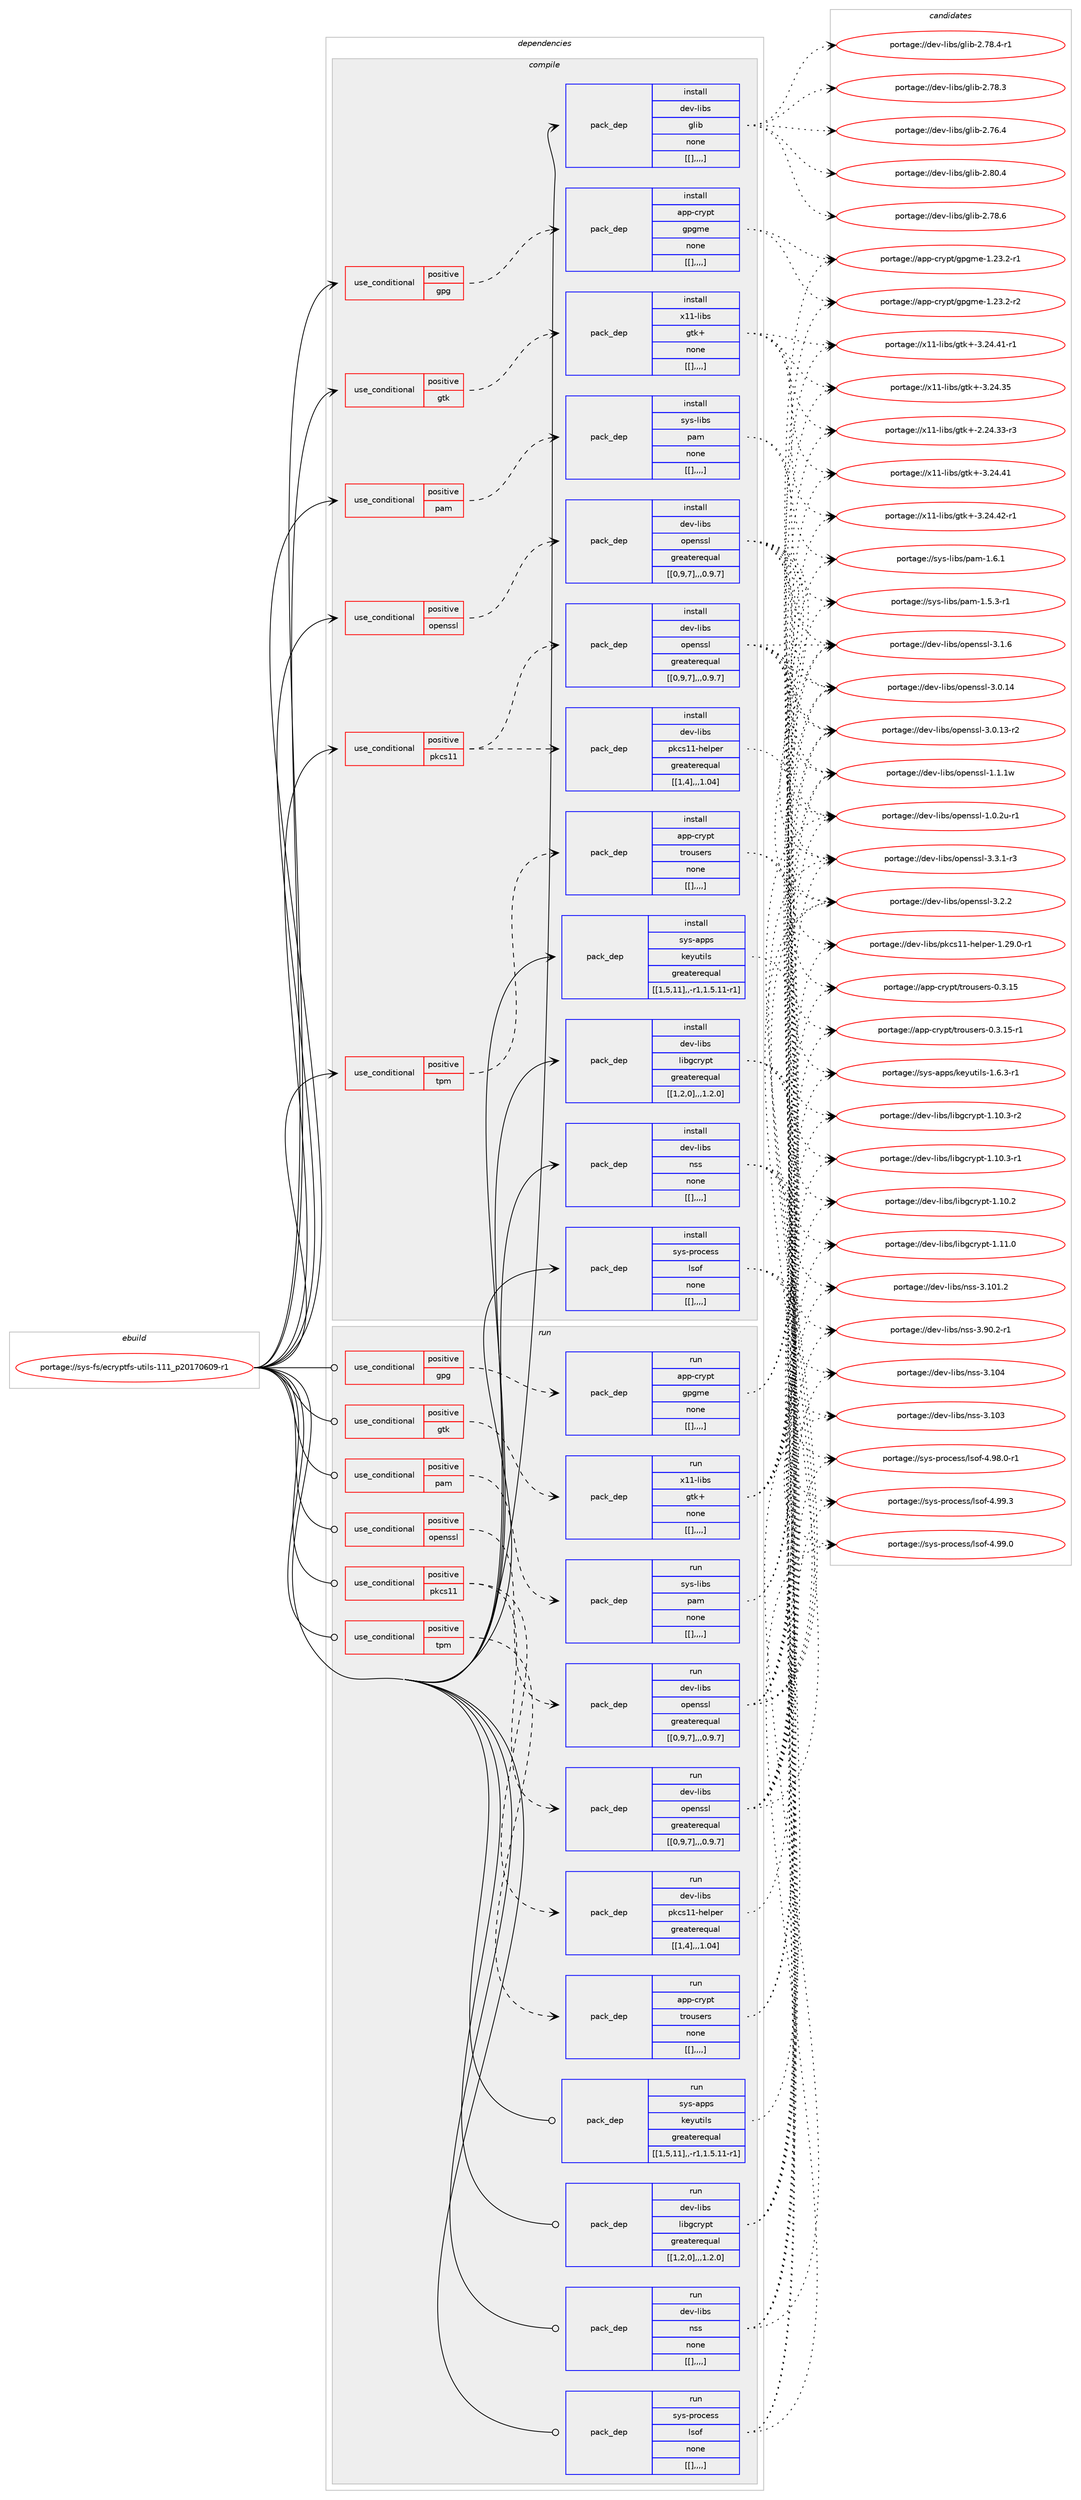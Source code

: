 digraph prolog {

# *************
# Graph options
# *************

newrank=true;
concentrate=true;
compound=true;
graph [rankdir=LR,fontname=Helvetica,fontsize=10,ranksep=1.5];#, ranksep=2.5, nodesep=0.2];
edge  [arrowhead=vee];
node  [fontname=Helvetica,fontsize=10];

# **********
# The ebuild
# **********

subgraph cluster_leftcol {
color=gray;
label=<<i>ebuild</i>>;
id [label="portage://sys-fs/ecryptfs-utils-111_p20170609-r1", color=red, width=4, href="../sys-fs/ecryptfs-utils-111_p20170609-r1.svg"];
}

# ****************
# The dependencies
# ****************

subgraph cluster_midcol {
color=gray;
label=<<i>dependencies</i>>;
subgraph cluster_compile {
fillcolor="#eeeeee";
style=filled;
label=<<i>compile</i>>;
subgraph cond120760 {
dependency454131 [label=<<TABLE BORDER="0" CELLBORDER="1" CELLSPACING="0" CELLPADDING="4"><TR><TD ROWSPAN="3" CELLPADDING="10">use_conditional</TD></TR><TR><TD>positive</TD></TR><TR><TD>gpg</TD></TR></TABLE>>, shape=none, color=red];
subgraph pack330272 {
dependency454132 [label=<<TABLE BORDER="0" CELLBORDER="1" CELLSPACING="0" CELLPADDING="4" WIDTH="220"><TR><TD ROWSPAN="6" CELLPADDING="30">pack_dep</TD></TR><TR><TD WIDTH="110">install</TD></TR><TR><TD>app-crypt</TD></TR><TR><TD>gpgme</TD></TR><TR><TD>none</TD></TR><TR><TD>[[],,,,]</TD></TR></TABLE>>, shape=none, color=blue];
}
dependency454131:e -> dependency454132:w [weight=20,style="dashed",arrowhead="vee"];
}
id:e -> dependency454131:w [weight=20,style="solid",arrowhead="vee"];
subgraph cond120761 {
dependency454133 [label=<<TABLE BORDER="0" CELLBORDER="1" CELLSPACING="0" CELLPADDING="4"><TR><TD ROWSPAN="3" CELLPADDING="10">use_conditional</TD></TR><TR><TD>positive</TD></TR><TR><TD>gtk</TD></TR></TABLE>>, shape=none, color=red];
subgraph pack330273 {
dependency454134 [label=<<TABLE BORDER="0" CELLBORDER="1" CELLSPACING="0" CELLPADDING="4" WIDTH="220"><TR><TD ROWSPAN="6" CELLPADDING="30">pack_dep</TD></TR><TR><TD WIDTH="110">install</TD></TR><TR><TD>x11-libs</TD></TR><TR><TD>gtk+</TD></TR><TR><TD>none</TD></TR><TR><TD>[[],,,,]</TD></TR></TABLE>>, shape=none, color=blue];
}
dependency454133:e -> dependency454134:w [weight=20,style="dashed",arrowhead="vee"];
}
id:e -> dependency454133:w [weight=20,style="solid",arrowhead="vee"];
subgraph cond120762 {
dependency454135 [label=<<TABLE BORDER="0" CELLBORDER="1" CELLSPACING="0" CELLPADDING="4"><TR><TD ROWSPAN="3" CELLPADDING="10">use_conditional</TD></TR><TR><TD>positive</TD></TR><TR><TD>openssl</TD></TR></TABLE>>, shape=none, color=red];
subgraph pack330274 {
dependency454136 [label=<<TABLE BORDER="0" CELLBORDER="1" CELLSPACING="0" CELLPADDING="4" WIDTH="220"><TR><TD ROWSPAN="6" CELLPADDING="30">pack_dep</TD></TR><TR><TD WIDTH="110">install</TD></TR><TR><TD>dev-libs</TD></TR><TR><TD>openssl</TD></TR><TR><TD>greaterequal</TD></TR><TR><TD>[[0,9,7],,,0.9.7]</TD></TR></TABLE>>, shape=none, color=blue];
}
dependency454135:e -> dependency454136:w [weight=20,style="dashed",arrowhead="vee"];
}
id:e -> dependency454135:w [weight=20,style="solid",arrowhead="vee"];
subgraph cond120763 {
dependency454137 [label=<<TABLE BORDER="0" CELLBORDER="1" CELLSPACING="0" CELLPADDING="4"><TR><TD ROWSPAN="3" CELLPADDING="10">use_conditional</TD></TR><TR><TD>positive</TD></TR><TR><TD>pam</TD></TR></TABLE>>, shape=none, color=red];
subgraph pack330275 {
dependency454138 [label=<<TABLE BORDER="0" CELLBORDER="1" CELLSPACING="0" CELLPADDING="4" WIDTH="220"><TR><TD ROWSPAN="6" CELLPADDING="30">pack_dep</TD></TR><TR><TD WIDTH="110">install</TD></TR><TR><TD>sys-libs</TD></TR><TR><TD>pam</TD></TR><TR><TD>none</TD></TR><TR><TD>[[],,,,]</TD></TR></TABLE>>, shape=none, color=blue];
}
dependency454137:e -> dependency454138:w [weight=20,style="dashed",arrowhead="vee"];
}
id:e -> dependency454137:w [weight=20,style="solid",arrowhead="vee"];
subgraph cond120764 {
dependency454139 [label=<<TABLE BORDER="0" CELLBORDER="1" CELLSPACING="0" CELLPADDING="4"><TR><TD ROWSPAN="3" CELLPADDING="10">use_conditional</TD></TR><TR><TD>positive</TD></TR><TR><TD>pkcs11</TD></TR></TABLE>>, shape=none, color=red];
subgraph pack330276 {
dependency454140 [label=<<TABLE BORDER="0" CELLBORDER="1" CELLSPACING="0" CELLPADDING="4" WIDTH="220"><TR><TD ROWSPAN="6" CELLPADDING="30">pack_dep</TD></TR><TR><TD WIDTH="110">install</TD></TR><TR><TD>dev-libs</TD></TR><TR><TD>openssl</TD></TR><TR><TD>greaterequal</TD></TR><TR><TD>[[0,9,7],,,0.9.7]</TD></TR></TABLE>>, shape=none, color=blue];
}
dependency454139:e -> dependency454140:w [weight=20,style="dashed",arrowhead="vee"];
subgraph pack330277 {
dependency454141 [label=<<TABLE BORDER="0" CELLBORDER="1" CELLSPACING="0" CELLPADDING="4" WIDTH="220"><TR><TD ROWSPAN="6" CELLPADDING="30">pack_dep</TD></TR><TR><TD WIDTH="110">install</TD></TR><TR><TD>dev-libs</TD></TR><TR><TD>pkcs11-helper</TD></TR><TR><TD>greaterequal</TD></TR><TR><TD>[[1,4],,,1.04]</TD></TR></TABLE>>, shape=none, color=blue];
}
dependency454139:e -> dependency454141:w [weight=20,style="dashed",arrowhead="vee"];
}
id:e -> dependency454139:w [weight=20,style="solid",arrowhead="vee"];
subgraph cond120765 {
dependency454142 [label=<<TABLE BORDER="0" CELLBORDER="1" CELLSPACING="0" CELLPADDING="4"><TR><TD ROWSPAN="3" CELLPADDING="10">use_conditional</TD></TR><TR><TD>positive</TD></TR><TR><TD>tpm</TD></TR></TABLE>>, shape=none, color=red];
subgraph pack330278 {
dependency454143 [label=<<TABLE BORDER="0" CELLBORDER="1" CELLSPACING="0" CELLPADDING="4" WIDTH="220"><TR><TD ROWSPAN="6" CELLPADDING="30">pack_dep</TD></TR><TR><TD WIDTH="110">install</TD></TR><TR><TD>app-crypt</TD></TR><TR><TD>trousers</TD></TR><TR><TD>none</TD></TR><TR><TD>[[],,,,]</TD></TR></TABLE>>, shape=none, color=blue];
}
dependency454142:e -> dependency454143:w [weight=20,style="dashed",arrowhead="vee"];
}
id:e -> dependency454142:w [weight=20,style="solid",arrowhead="vee"];
subgraph pack330279 {
dependency454144 [label=<<TABLE BORDER="0" CELLBORDER="1" CELLSPACING="0" CELLPADDING="4" WIDTH="220"><TR><TD ROWSPAN="6" CELLPADDING="30">pack_dep</TD></TR><TR><TD WIDTH="110">install</TD></TR><TR><TD>dev-libs</TD></TR><TR><TD>glib</TD></TR><TR><TD>none</TD></TR><TR><TD>[[],,,,]</TD></TR></TABLE>>, shape=none, color=blue];
}
id:e -> dependency454144:w [weight=20,style="solid",arrowhead="vee"];
subgraph pack330280 {
dependency454145 [label=<<TABLE BORDER="0" CELLBORDER="1" CELLSPACING="0" CELLPADDING="4" WIDTH="220"><TR><TD ROWSPAN="6" CELLPADDING="30">pack_dep</TD></TR><TR><TD WIDTH="110">install</TD></TR><TR><TD>dev-libs</TD></TR><TR><TD>libgcrypt</TD></TR><TR><TD>greaterequal</TD></TR><TR><TD>[[1,2,0],,,1.2.0]</TD></TR></TABLE>>, shape=none, color=blue];
}
id:e -> dependency454145:w [weight=20,style="solid",arrowhead="vee"];
subgraph pack330281 {
dependency454146 [label=<<TABLE BORDER="0" CELLBORDER="1" CELLSPACING="0" CELLPADDING="4" WIDTH="220"><TR><TD ROWSPAN="6" CELLPADDING="30">pack_dep</TD></TR><TR><TD WIDTH="110">install</TD></TR><TR><TD>dev-libs</TD></TR><TR><TD>nss</TD></TR><TR><TD>none</TD></TR><TR><TD>[[],,,,]</TD></TR></TABLE>>, shape=none, color=blue];
}
id:e -> dependency454146:w [weight=20,style="solid",arrowhead="vee"];
subgraph pack330282 {
dependency454147 [label=<<TABLE BORDER="0" CELLBORDER="1" CELLSPACING="0" CELLPADDING="4" WIDTH="220"><TR><TD ROWSPAN="6" CELLPADDING="30">pack_dep</TD></TR><TR><TD WIDTH="110">install</TD></TR><TR><TD>sys-apps</TD></TR><TR><TD>keyutils</TD></TR><TR><TD>greaterequal</TD></TR><TR><TD>[[1,5,11],,-r1,1.5.11-r1]</TD></TR></TABLE>>, shape=none, color=blue];
}
id:e -> dependency454147:w [weight=20,style="solid",arrowhead="vee"];
subgraph pack330283 {
dependency454148 [label=<<TABLE BORDER="0" CELLBORDER="1" CELLSPACING="0" CELLPADDING="4" WIDTH="220"><TR><TD ROWSPAN="6" CELLPADDING="30">pack_dep</TD></TR><TR><TD WIDTH="110">install</TD></TR><TR><TD>sys-process</TD></TR><TR><TD>lsof</TD></TR><TR><TD>none</TD></TR><TR><TD>[[],,,,]</TD></TR></TABLE>>, shape=none, color=blue];
}
id:e -> dependency454148:w [weight=20,style="solid",arrowhead="vee"];
}
subgraph cluster_compileandrun {
fillcolor="#eeeeee";
style=filled;
label=<<i>compile and run</i>>;
}
subgraph cluster_run {
fillcolor="#eeeeee";
style=filled;
label=<<i>run</i>>;
subgraph cond120766 {
dependency454149 [label=<<TABLE BORDER="0" CELLBORDER="1" CELLSPACING="0" CELLPADDING="4"><TR><TD ROWSPAN="3" CELLPADDING="10">use_conditional</TD></TR><TR><TD>positive</TD></TR><TR><TD>gpg</TD></TR></TABLE>>, shape=none, color=red];
subgraph pack330284 {
dependency454150 [label=<<TABLE BORDER="0" CELLBORDER="1" CELLSPACING="0" CELLPADDING="4" WIDTH="220"><TR><TD ROWSPAN="6" CELLPADDING="30">pack_dep</TD></TR><TR><TD WIDTH="110">run</TD></TR><TR><TD>app-crypt</TD></TR><TR><TD>gpgme</TD></TR><TR><TD>none</TD></TR><TR><TD>[[],,,,]</TD></TR></TABLE>>, shape=none, color=blue];
}
dependency454149:e -> dependency454150:w [weight=20,style="dashed",arrowhead="vee"];
}
id:e -> dependency454149:w [weight=20,style="solid",arrowhead="odot"];
subgraph cond120767 {
dependency454151 [label=<<TABLE BORDER="0" CELLBORDER="1" CELLSPACING="0" CELLPADDING="4"><TR><TD ROWSPAN="3" CELLPADDING="10">use_conditional</TD></TR><TR><TD>positive</TD></TR><TR><TD>gtk</TD></TR></TABLE>>, shape=none, color=red];
subgraph pack330285 {
dependency454152 [label=<<TABLE BORDER="0" CELLBORDER="1" CELLSPACING="0" CELLPADDING="4" WIDTH="220"><TR><TD ROWSPAN="6" CELLPADDING="30">pack_dep</TD></TR><TR><TD WIDTH="110">run</TD></TR><TR><TD>x11-libs</TD></TR><TR><TD>gtk+</TD></TR><TR><TD>none</TD></TR><TR><TD>[[],,,,]</TD></TR></TABLE>>, shape=none, color=blue];
}
dependency454151:e -> dependency454152:w [weight=20,style="dashed",arrowhead="vee"];
}
id:e -> dependency454151:w [weight=20,style="solid",arrowhead="odot"];
subgraph cond120768 {
dependency454153 [label=<<TABLE BORDER="0" CELLBORDER="1" CELLSPACING="0" CELLPADDING="4"><TR><TD ROWSPAN="3" CELLPADDING="10">use_conditional</TD></TR><TR><TD>positive</TD></TR><TR><TD>openssl</TD></TR></TABLE>>, shape=none, color=red];
subgraph pack330286 {
dependency454154 [label=<<TABLE BORDER="0" CELLBORDER="1" CELLSPACING="0" CELLPADDING="4" WIDTH="220"><TR><TD ROWSPAN="6" CELLPADDING="30">pack_dep</TD></TR><TR><TD WIDTH="110">run</TD></TR><TR><TD>dev-libs</TD></TR><TR><TD>openssl</TD></TR><TR><TD>greaterequal</TD></TR><TR><TD>[[0,9,7],,,0.9.7]</TD></TR></TABLE>>, shape=none, color=blue];
}
dependency454153:e -> dependency454154:w [weight=20,style="dashed",arrowhead="vee"];
}
id:e -> dependency454153:w [weight=20,style="solid",arrowhead="odot"];
subgraph cond120769 {
dependency454155 [label=<<TABLE BORDER="0" CELLBORDER="1" CELLSPACING="0" CELLPADDING="4"><TR><TD ROWSPAN="3" CELLPADDING="10">use_conditional</TD></TR><TR><TD>positive</TD></TR><TR><TD>pam</TD></TR></TABLE>>, shape=none, color=red];
subgraph pack330287 {
dependency454156 [label=<<TABLE BORDER="0" CELLBORDER="1" CELLSPACING="0" CELLPADDING="4" WIDTH="220"><TR><TD ROWSPAN="6" CELLPADDING="30">pack_dep</TD></TR><TR><TD WIDTH="110">run</TD></TR><TR><TD>sys-libs</TD></TR><TR><TD>pam</TD></TR><TR><TD>none</TD></TR><TR><TD>[[],,,,]</TD></TR></TABLE>>, shape=none, color=blue];
}
dependency454155:e -> dependency454156:w [weight=20,style="dashed",arrowhead="vee"];
}
id:e -> dependency454155:w [weight=20,style="solid",arrowhead="odot"];
subgraph cond120770 {
dependency454157 [label=<<TABLE BORDER="0" CELLBORDER="1" CELLSPACING="0" CELLPADDING="4"><TR><TD ROWSPAN="3" CELLPADDING="10">use_conditional</TD></TR><TR><TD>positive</TD></TR><TR><TD>pkcs11</TD></TR></TABLE>>, shape=none, color=red];
subgraph pack330288 {
dependency454158 [label=<<TABLE BORDER="0" CELLBORDER="1" CELLSPACING="0" CELLPADDING="4" WIDTH="220"><TR><TD ROWSPAN="6" CELLPADDING="30">pack_dep</TD></TR><TR><TD WIDTH="110">run</TD></TR><TR><TD>dev-libs</TD></TR><TR><TD>openssl</TD></TR><TR><TD>greaterequal</TD></TR><TR><TD>[[0,9,7],,,0.9.7]</TD></TR></TABLE>>, shape=none, color=blue];
}
dependency454157:e -> dependency454158:w [weight=20,style="dashed",arrowhead="vee"];
subgraph pack330289 {
dependency454159 [label=<<TABLE BORDER="0" CELLBORDER="1" CELLSPACING="0" CELLPADDING="4" WIDTH="220"><TR><TD ROWSPAN="6" CELLPADDING="30">pack_dep</TD></TR><TR><TD WIDTH="110">run</TD></TR><TR><TD>dev-libs</TD></TR><TR><TD>pkcs11-helper</TD></TR><TR><TD>greaterequal</TD></TR><TR><TD>[[1,4],,,1.04]</TD></TR></TABLE>>, shape=none, color=blue];
}
dependency454157:e -> dependency454159:w [weight=20,style="dashed",arrowhead="vee"];
}
id:e -> dependency454157:w [weight=20,style="solid",arrowhead="odot"];
subgraph cond120771 {
dependency454160 [label=<<TABLE BORDER="0" CELLBORDER="1" CELLSPACING="0" CELLPADDING="4"><TR><TD ROWSPAN="3" CELLPADDING="10">use_conditional</TD></TR><TR><TD>positive</TD></TR><TR><TD>tpm</TD></TR></TABLE>>, shape=none, color=red];
subgraph pack330290 {
dependency454161 [label=<<TABLE BORDER="0" CELLBORDER="1" CELLSPACING="0" CELLPADDING="4" WIDTH="220"><TR><TD ROWSPAN="6" CELLPADDING="30">pack_dep</TD></TR><TR><TD WIDTH="110">run</TD></TR><TR><TD>app-crypt</TD></TR><TR><TD>trousers</TD></TR><TR><TD>none</TD></TR><TR><TD>[[],,,,]</TD></TR></TABLE>>, shape=none, color=blue];
}
dependency454160:e -> dependency454161:w [weight=20,style="dashed",arrowhead="vee"];
}
id:e -> dependency454160:w [weight=20,style="solid",arrowhead="odot"];
subgraph pack330291 {
dependency454162 [label=<<TABLE BORDER="0" CELLBORDER="1" CELLSPACING="0" CELLPADDING="4" WIDTH="220"><TR><TD ROWSPAN="6" CELLPADDING="30">pack_dep</TD></TR><TR><TD WIDTH="110">run</TD></TR><TR><TD>dev-libs</TD></TR><TR><TD>libgcrypt</TD></TR><TR><TD>greaterequal</TD></TR><TR><TD>[[1,2,0],,,1.2.0]</TD></TR></TABLE>>, shape=none, color=blue];
}
id:e -> dependency454162:w [weight=20,style="solid",arrowhead="odot"];
subgraph pack330292 {
dependency454163 [label=<<TABLE BORDER="0" CELLBORDER="1" CELLSPACING="0" CELLPADDING="4" WIDTH="220"><TR><TD ROWSPAN="6" CELLPADDING="30">pack_dep</TD></TR><TR><TD WIDTH="110">run</TD></TR><TR><TD>dev-libs</TD></TR><TR><TD>nss</TD></TR><TR><TD>none</TD></TR><TR><TD>[[],,,,]</TD></TR></TABLE>>, shape=none, color=blue];
}
id:e -> dependency454163:w [weight=20,style="solid",arrowhead="odot"];
subgraph pack330293 {
dependency454164 [label=<<TABLE BORDER="0" CELLBORDER="1" CELLSPACING="0" CELLPADDING="4" WIDTH="220"><TR><TD ROWSPAN="6" CELLPADDING="30">pack_dep</TD></TR><TR><TD WIDTH="110">run</TD></TR><TR><TD>sys-apps</TD></TR><TR><TD>keyutils</TD></TR><TR><TD>greaterequal</TD></TR><TR><TD>[[1,5,11],,-r1,1.5.11-r1]</TD></TR></TABLE>>, shape=none, color=blue];
}
id:e -> dependency454164:w [weight=20,style="solid",arrowhead="odot"];
subgraph pack330294 {
dependency454165 [label=<<TABLE BORDER="0" CELLBORDER="1" CELLSPACING="0" CELLPADDING="4" WIDTH="220"><TR><TD ROWSPAN="6" CELLPADDING="30">pack_dep</TD></TR><TR><TD WIDTH="110">run</TD></TR><TR><TD>sys-process</TD></TR><TR><TD>lsof</TD></TR><TR><TD>none</TD></TR><TR><TD>[[],,,,]</TD></TR></TABLE>>, shape=none, color=blue];
}
id:e -> dependency454165:w [weight=20,style="solid",arrowhead="odot"];
}
}

# **************
# The candidates
# **************

subgraph cluster_choices {
rank=same;
color=gray;
label=<<i>candidates</i>>;

subgraph choice330272 {
color=black;
nodesep=1;
choice97112112459911412111211647103112103109101454946505146504511450 [label="portage://app-crypt/gpgme-1.23.2-r2", color=red, width=4,href="../app-crypt/gpgme-1.23.2-r2.svg"];
choice97112112459911412111211647103112103109101454946505146504511449 [label="portage://app-crypt/gpgme-1.23.2-r1", color=red, width=4,href="../app-crypt/gpgme-1.23.2-r1.svg"];
dependency454132:e -> choice97112112459911412111211647103112103109101454946505146504511450:w [style=dotted,weight="100"];
dependency454132:e -> choice97112112459911412111211647103112103109101454946505146504511449:w [style=dotted,weight="100"];
}
subgraph choice330273 {
color=black;
nodesep=1;
choice12049494510810598115471031161074345514650524652504511449 [label="portage://x11-libs/gtk+-3.24.42-r1", color=red, width=4,href="../x11-libs/gtk+-3.24.42-r1.svg"];
choice12049494510810598115471031161074345514650524652494511449 [label="portage://x11-libs/gtk+-3.24.41-r1", color=red, width=4,href="../x11-libs/gtk+-3.24.41-r1.svg"];
choice1204949451081059811547103116107434551465052465249 [label="portage://x11-libs/gtk+-3.24.41", color=red, width=4,href="../x11-libs/gtk+-3.24.41.svg"];
choice1204949451081059811547103116107434551465052465153 [label="portage://x11-libs/gtk+-3.24.35", color=red, width=4,href="../x11-libs/gtk+-3.24.35.svg"];
choice12049494510810598115471031161074345504650524651514511451 [label="portage://x11-libs/gtk+-2.24.33-r3", color=red, width=4,href="../x11-libs/gtk+-2.24.33-r3.svg"];
dependency454134:e -> choice12049494510810598115471031161074345514650524652504511449:w [style=dotted,weight="100"];
dependency454134:e -> choice12049494510810598115471031161074345514650524652494511449:w [style=dotted,weight="100"];
dependency454134:e -> choice1204949451081059811547103116107434551465052465249:w [style=dotted,weight="100"];
dependency454134:e -> choice1204949451081059811547103116107434551465052465153:w [style=dotted,weight="100"];
dependency454134:e -> choice12049494510810598115471031161074345504650524651514511451:w [style=dotted,weight="100"];
}
subgraph choice330274 {
color=black;
nodesep=1;
choice1001011184510810598115471111121011101151151084551465146494511451 [label="portage://dev-libs/openssl-3.3.1-r3", color=red, width=4,href="../dev-libs/openssl-3.3.1-r3.svg"];
choice100101118451081059811547111112101110115115108455146504650 [label="portage://dev-libs/openssl-3.2.2", color=red, width=4,href="../dev-libs/openssl-3.2.2.svg"];
choice100101118451081059811547111112101110115115108455146494654 [label="portage://dev-libs/openssl-3.1.6", color=red, width=4,href="../dev-libs/openssl-3.1.6.svg"];
choice10010111845108105981154711111210111011511510845514648464952 [label="portage://dev-libs/openssl-3.0.14", color=red, width=4,href="../dev-libs/openssl-3.0.14.svg"];
choice100101118451081059811547111112101110115115108455146484649514511450 [label="portage://dev-libs/openssl-3.0.13-r2", color=red, width=4,href="../dev-libs/openssl-3.0.13-r2.svg"];
choice100101118451081059811547111112101110115115108454946494649119 [label="portage://dev-libs/openssl-1.1.1w", color=red, width=4,href="../dev-libs/openssl-1.1.1w.svg"];
choice1001011184510810598115471111121011101151151084549464846501174511449 [label="portage://dev-libs/openssl-1.0.2u-r1", color=red, width=4,href="../dev-libs/openssl-1.0.2u-r1.svg"];
dependency454136:e -> choice1001011184510810598115471111121011101151151084551465146494511451:w [style=dotted,weight="100"];
dependency454136:e -> choice100101118451081059811547111112101110115115108455146504650:w [style=dotted,weight="100"];
dependency454136:e -> choice100101118451081059811547111112101110115115108455146494654:w [style=dotted,weight="100"];
dependency454136:e -> choice10010111845108105981154711111210111011511510845514648464952:w [style=dotted,weight="100"];
dependency454136:e -> choice100101118451081059811547111112101110115115108455146484649514511450:w [style=dotted,weight="100"];
dependency454136:e -> choice100101118451081059811547111112101110115115108454946494649119:w [style=dotted,weight="100"];
dependency454136:e -> choice1001011184510810598115471111121011101151151084549464846501174511449:w [style=dotted,weight="100"];
}
subgraph choice330275 {
color=black;
nodesep=1;
choice11512111545108105981154711297109454946544649 [label="portage://sys-libs/pam-1.6.1", color=red, width=4,href="../sys-libs/pam-1.6.1.svg"];
choice115121115451081059811547112971094549465346514511449 [label="portage://sys-libs/pam-1.5.3-r1", color=red, width=4,href="../sys-libs/pam-1.5.3-r1.svg"];
dependency454138:e -> choice11512111545108105981154711297109454946544649:w [style=dotted,weight="100"];
dependency454138:e -> choice115121115451081059811547112971094549465346514511449:w [style=dotted,weight="100"];
}
subgraph choice330276 {
color=black;
nodesep=1;
choice1001011184510810598115471111121011101151151084551465146494511451 [label="portage://dev-libs/openssl-3.3.1-r3", color=red, width=4,href="../dev-libs/openssl-3.3.1-r3.svg"];
choice100101118451081059811547111112101110115115108455146504650 [label="portage://dev-libs/openssl-3.2.2", color=red, width=4,href="../dev-libs/openssl-3.2.2.svg"];
choice100101118451081059811547111112101110115115108455146494654 [label="portage://dev-libs/openssl-3.1.6", color=red, width=4,href="../dev-libs/openssl-3.1.6.svg"];
choice10010111845108105981154711111210111011511510845514648464952 [label="portage://dev-libs/openssl-3.0.14", color=red, width=4,href="../dev-libs/openssl-3.0.14.svg"];
choice100101118451081059811547111112101110115115108455146484649514511450 [label="portage://dev-libs/openssl-3.0.13-r2", color=red, width=4,href="../dev-libs/openssl-3.0.13-r2.svg"];
choice100101118451081059811547111112101110115115108454946494649119 [label="portage://dev-libs/openssl-1.1.1w", color=red, width=4,href="../dev-libs/openssl-1.1.1w.svg"];
choice1001011184510810598115471111121011101151151084549464846501174511449 [label="portage://dev-libs/openssl-1.0.2u-r1", color=red, width=4,href="../dev-libs/openssl-1.0.2u-r1.svg"];
dependency454140:e -> choice1001011184510810598115471111121011101151151084551465146494511451:w [style=dotted,weight="100"];
dependency454140:e -> choice100101118451081059811547111112101110115115108455146504650:w [style=dotted,weight="100"];
dependency454140:e -> choice100101118451081059811547111112101110115115108455146494654:w [style=dotted,weight="100"];
dependency454140:e -> choice10010111845108105981154711111210111011511510845514648464952:w [style=dotted,weight="100"];
dependency454140:e -> choice100101118451081059811547111112101110115115108455146484649514511450:w [style=dotted,weight="100"];
dependency454140:e -> choice100101118451081059811547111112101110115115108454946494649119:w [style=dotted,weight="100"];
dependency454140:e -> choice1001011184510810598115471111121011101151151084549464846501174511449:w [style=dotted,weight="100"];
}
subgraph choice330277 {
color=black;
nodesep=1;
choice10010111845108105981154711210799115494945104101108112101114454946505746484511449 [label="portage://dev-libs/pkcs11-helper-1.29.0-r1", color=red, width=4,href="../dev-libs/pkcs11-helper-1.29.0-r1.svg"];
dependency454141:e -> choice10010111845108105981154711210799115494945104101108112101114454946505746484511449:w [style=dotted,weight="100"];
}
subgraph choice330278 {
color=black;
nodesep=1;
choice97112112459911412111211647116114111117115101114115454846514649534511449 [label="portage://app-crypt/trousers-0.3.15-r1", color=red, width=4,href="../app-crypt/trousers-0.3.15-r1.svg"];
choice9711211245991141211121164711611411111711510111411545484651464953 [label="portage://app-crypt/trousers-0.3.15", color=red, width=4,href="../app-crypt/trousers-0.3.15.svg"];
dependency454143:e -> choice97112112459911412111211647116114111117115101114115454846514649534511449:w [style=dotted,weight="100"];
dependency454143:e -> choice9711211245991141211121164711611411111711510111411545484651464953:w [style=dotted,weight="100"];
}
subgraph choice330279 {
color=black;
nodesep=1;
choice1001011184510810598115471031081059845504656484652 [label="portage://dev-libs/glib-2.80.4", color=red, width=4,href="../dev-libs/glib-2.80.4.svg"];
choice1001011184510810598115471031081059845504655564654 [label="portage://dev-libs/glib-2.78.6", color=red, width=4,href="../dev-libs/glib-2.78.6.svg"];
choice10010111845108105981154710310810598455046555646524511449 [label="portage://dev-libs/glib-2.78.4-r1", color=red, width=4,href="../dev-libs/glib-2.78.4-r1.svg"];
choice1001011184510810598115471031081059845504655564651 [label="portage://dev-libs/glib-2.78.3", color=red, width=4,href="../dev-libs/glib-2.78.3.svg"];
choice1001011184510810598115471031081059845504655544652 [label="portage://dev-libs/glib-2.76.4", color=red, width=4,href="../dev-libs/glib-2.76.4.svg"];
dependency454144:e -> choice1001011184510810598115471031081059845504656484652:w [style=dotted,weight="100"];
dependency454144:e -> choice1001011184510810598115471031081059845504655564654:w [style=dotted,weight="100"];
dependency454144:e -> choice10010111845108105981154710310810598455046555646524511449:w [style=dotted,weight="100"];
dependency454144:e -> choice1001011184510810598115471031081059845504655564651:w [style=dotted,weight="100"];
dependency454144:e -> choice1001011184510810598115471031081059845504655544652:w [style=dotted,weight="100"];
}
subgraph choice330280 {
color=black;
nodesep=1;
choice100101118451081059811547108105981039911412111211645494649494648 [label="portage://dev-libs/libgcrypt-1.11.0", color=red, width=4,href="../dev-libs/libgcrypt-1.11.0.svg"];
choice1001011184510810598115471081059810399114121112116454946494846514511450 [label="portage://dev-libs/libgcrypt-1.10.3-r2", color=red, width=4,href="../dev-libs/libgcrypt-1.10.3-r2.svg"];
choice1001011184510810598115471081059810399114121112116454946494846514511449 [label="portage://dev-libs/libgcrypt-1.10.3-r1", color=red, width=4,href="../dev-libs/libgcrypt-1.10.3-r1.svg"];
choice100101118451081059811547108105981039911412111211645494649484650 [label="portage://dev-libs/libgcrypt-1.10.2", color=red, width=4,href="../dev-libs/libgcrypt-1.10.2.svg"];
dependency454145:e -> choice100101118451081059811547108105981039911412111211645494649494648:w [style=dotted,weight="100"];
dependency454145:e -> choice1001011184510810598115471081059810399114121112116454946494846514511450:w [style=dotted,weight="100"];
dependency454145:e -> choice1001011184510810598115471081059810399114121112116454946494846514511449:w [style=dotted,weight="100"];
dependency454145:e -> choice100101118451081059811547108105981039911412111211645494649484650:w [style=dotted,weight="100"];
}
subgraph choice330281 {
color=black;
nodesep=1;
choice100101118451081059811547110115115455146494852 [label="portage://dev-libs/nss-3.104", color=red, width=4,href="../dev-libs/nss-3.104.svg"];
choice100101118451081059811547110115115455146494851 [label="portage://dev-libs/nss-3.103", color=red, width=4,href="../dev-libs/nss-3.103.svg"];
choice1001011184510810598115471101151154551464948494650 [label="portage://dev-libs/nss-3.101.2", color=red, width=4,href="../dev-libs/nss-3.101.2.svg"];
choice100101118451081059811547110115115455146574846504511449 [label="portage://dev-libs/nss-3.90.2-r1", color=red, width=4,href="../dev-libs/nss-3.90.2-r1.svg"];
dependency454146:e -> choice100101118451081059811547110115115455146494852:w [style=dotted,weight="100"];
dependency454146:e -> choice100101118451081059811547110115115455146494851:w [style=dotted,weight="100"];
dependency454146:e -> choice1001011184510810598115471101151154551464948494650:w [style=dotted,weight="100"];
dependency454146:e -> choice100101118451081059811547110115115455146574846504511449:w [style=dotted,weight="100"];
}
subgraph choice330282 {
color=black;
nodesep=1;
choice1151211154597112112115471071011211171161051081154549465446514511449 [label="portage://sys-apps/keyutils-1.6.3-r1", color=red, width=4,href="../sys-apps/keyutils-1.6.3-r1.svg"];
dependency454147:e -> choice1151211154597112112115471071011211171161051081154549465446514511449:w [style=dotted,weight="100"];
}
subgraph choice330283 {
color=black;
nodesep=1;
choice11512111545112114111991011151154710811511110245524657574651 [label="portage://sys-process/lsof-4.99.3", color=red, width=4,href="../sys-process/lsof-4.99.3.svg"];
choice11512111545112114111991011151154710811511110245524657574648 [label="portage://sys-process/lsof-4.99.0", color=red, width=4,href="../sys-process/lsof-4.99.0.svg"];
choice115121115451121141119910111511547108115111102455246575646484511449 [label="portage://sys-process/lsof-4.98.0-r1", color=red, width=4,href="../sys-process/lsof-4.98.0-r1.svg"];
dependency454148:e -> choice11512111545112114111991011151154710811511110245524657574651:w [style=dotted,weight="100"];
dependency454148:e -> choice11512111545112114111991011151154710811511110245524657574648:w [style=dotted,weight="100"];
dependency454148:e -> choice115121115451121141119910111511547108115111102455246575646484511449:w [style=dotted,weight="100"];
}
subgraph choice330284 {
color=black;
nodesep=1;
choice97112112459911412111211647103112103109101454946505146504511450 [label="portage://app-crypt/gpgme-1.23.2-r2", color=red, width=4,href="../app-crypt/gpgme-1.23.2-r2.svg"];
choice97112112459911412111211647103112103109101454946505146504511449 [label="portage://app-crypt/gpgme-1.23.2-r1", color=red, width=4,href="../app-crypt/gpgme-1.23.2-r1.svg"];
dependency454150:e -> choice97112112459911412111211647103112103109101454946505146504511450:w [style=dotted,weight="100"];
dependency454150:e -> choice97112112459911412111211647103112103109101454946505146504511449:w [style=dotted,weight="100"];
}
subgraph choice330285 {
color=black;
nodesep=1;
choice12049494510810598115471031161074345514650524652504511449 [label="portage://x11-libs/gtk+-3.24.42-r1", color=red, width=4,href="../x11-libs/gtk+-3.24.42-r1.svg"];
choice12049494510810598115471031161074345514650524652494511449 [label="portage://x11-libs/gtk+-3.24.41-r1", color=red, width=4,href="../x11-libs/gtk+-3.24.41-r1.svg"];
choice1204949451081059811547103116107434551465052465249 [label="portage://x11-libs/gtk+-3.24.41", color=red, width=4,href="../x11-libs/gtk+-3.24.41.svg"];
choice1204949451081059811547103116107434551465052465153 [label="portage://x11-libs/gtk+-3.24.35", color=red, width=4,href="../x11-libs/gtk+-3.24.35.svg"];
choice12049494510810598115471031161074345504650524651514511451 [label="portage://x11-libs/gtk+-2.24.33-r3", color=red, width=4,href="../x11-libs/gtk+-2.24.33-r3.svg"];
dependency454152:e -> choice12049494510810598115471031161074345514650524652504511449:w [style=dotted,weight="100"];
dependency454152:e -> choice12049494510810598115471031161074345514650524652494511449:w [style=dotted,weight="100"];
dependency454152:e -> choice1204949451081059811547103116107434551465052465249:w [style=dotted,weight="100"];
dependency454152:e -> choice1204949451081059811547103116107434551465052465153:w [style=dotted,weight="100"];
dependency454152:e -> choice12049494510810598115471031161074345504650524651514511451:w [style=dotted,weight="100"];
}
subgraph choice330286 {
color=black;
nodesep=1;
choice1001011184510810598115471111121011101151151084551465146494511451 [label="portage://dev-libs/openssl-3.3.1-r3", color=red, width=4,href="../dev-libs/openssl-3.3.1-r3.svg"];
choice100101118451081059811547111112101110115115108455146504650 [label="portage://dev-libs/openssl-3.2.2", color=red, width=4,href="../dev-libs/openssl-3.2.2.svg"];
choice100101118451081059811547111112101110115115108455146494654 [label="portage://dev-libs/openssl-3.1.6", color=red, width=4,href="../dev-libs/openssl-3.1.6.svg"];
choice10010111845108105981154711111210111011511510845514648464952 [label="portage://dev-libs/openssl-3.0.14", color=red, width=4,href="../dev-libs/openssl-3.0.14.svg"];
choice100101118451081059811547111112101110115115108455146484649514511450 [label="portage://dev-libs/openssl-3.0.13-r2", color=red, width=4,href="../dev-libs/openssl-3.0.13-r2.svg"];
choice100101118451081059811547111112101110115115108454946494649119 [label="portage://dev-libs/openssl-1.1.1w", color=red, width=4,href="../dev-libs/openssl-1.1.1w.svg"];
choice1001011184510810598115471111121011101151151084549464846501174511449 [label="portage://dev-libs/openssl-1.0.2u-r1", color=red, width=4,href="../dev-libs/openssl-1.0.2u-r1.svg"];
dependency454154:e -> choice1001011184510810598115471111121011101151151084551465146494511451:w [style=dotted,weight="100"];
dependency454154:e -> choice100101118451081059811547111112101110115115108455146504650:w [style=dotted,weight="100"];
dependency454154:e -> choice100101118451081059811547111112101110115115108455146494654:w [style=dotted,weight="100"];
dependency454154:e -> choice10010111845108105981154711111210111011511510845514648464952:w [style=dotted,weight="100"];
dependency454154:e -> choice100101118451081059811547111112101110115115108455146484649514511450:w [style=dotted,weight="100"];
dependency454154:e -> choice100101118451081059811547111112101110115115108454946494649119:w [style=dotted,weight="100"];
dependency454154:e -> choice1001011184510810598115471111121011101151151084549464846501174511449:w [style=dotted,weight="100"];
}
subgraph choice330287 {
color=black;
nodesep=1;
choice11512111545108105981154711297109454946544649 [label="portage://sys-libs/pam-1.6.1", color=red, width=4,href="../sys-libs/pam-1.6.1.svg"];
choice115121115451081059811547112971094549465346514511449 [label="portage://sys-libs/pam-1.5.3-r1", color=red, width=4,href="../sys-libs/pam-1.5.3-r1.svg"];
dependency454156:e -> choice11512111545108105981154711297109454946544649:w [style=dotted,weight="100"];
dependency454156:e -> choice115121115451081059811547112971094549465346514511449:w [style=dotted,weight="100"];
}
subgraph choice330288 {
color=black;
nodesep=1;
choice1001011184510810598115471111121011101151151084551465146494511451 [label="portage://dev-libs/openssl-3.3.1-r3", color=red, width=4,href="../dev-libs/openssl-3.3.1-r3.svg"];
choice100101118451081059811547111112101110115115108455146504650 [label="portage://dev-libs/openssl-3.2.2", color=red, width=4,href="../dev-libs/openssl-3.2.2.svg"];
choice100101118451081059811547111112101110115115108455146494654 [label="portage://dev-libs/openssl-3.1.6", color=red, width=4,href="../dev-libs/openssl-3.1.6.svg"];
choice10010111845108105981154711111210111011511510845514648464952 [label="portage://dev-libs/openssl-3.0.14", color=red, width=4,href="../dev-libs/openssl-3.0.14.svg"];
choice100101118451081059811547111112101110115115108455146484649514511450 [label="portage://dev-libs/openssl-3.0.13-r2", color=red, width=4,href="../dev-libs/openssl-3.0.13-r2.svg"];
choice100101118451081059811547111112101110115115108454946494649119 [label="portage://dev-libs/openssl-1.1.1w", color=red, width=4,href="../dev-libs/openssl-1.1.1w.svg"];
choice1001011184510810598115471111121011101151151084549464846501174511449 [label="portage://dev-libs/openssl-1.0.2u-r1", color=red, width=4,href="../dev-libs/openssl-1.0.2u-r1.svg"];
dependency454158:e -> choice1001011184510810598115471111121011101151151084551465146494511451:w [style=dotted,weight="100"];
dependency454158:e -> choice100101118451081059811547111112101110115115108455146504650:w [style=dotted,weight="100"];
dependency454158:e -> choice100101118451081059811547111112101110115115108455146494654:w [style=dotted,weight="100"];
dependency454158:e -> choice10010111845108105981154711111210111011511510845514648464952:w [style=dotted,weight="100"];
dependency454158:e -> choice100101118451081059811547111112101110115115108455146484649514511450:w [style=dotted,weight="100"];
dependency454158:e -> choice100101118451081059811547111112101110115115108454946494649119:w [style=dotted,weight="100"];
dependency454158:e -> choice1001011184510810598115471111121011101151151084549464846501174511449:w [style=dotted,weight="100"];
}
subgraph choice330289 {
color=black;
nodesep=1;
choice10010111845108105981154711210799115494945104101108112101114454946505746484511449 [label="portage://dev-libs/pkcs11-helper-1.29.0-r1", color=red, width=4,href="../dev-libs/pkcs11-helper-1.29.0-r1.svg"];
dependency454159:e -> choice10010111845108105981154711210799115494945104101108112101114454946505746484511449:w [style=dotted,weight="100"];
}
subgraph choice330290 {
color=black;
nodesep=1;
choice97112112459911412111211647116114111117115101114115454846514649534511449 [label="portage://app-crypt/trousers-0.3.15-r1", color=red, width=4,href="../app-crypt/trousers-0.3.15-r1.svg"];
choice9711211245991141211121164711611411111711510111411545484651464953 [label="portage://app-crypt/trousers-0.3.15", color=red, width=4,href="../app-crypt/trousers-0.3.15.svg"];
dependency454161:e -> choice97112112459911412111211647116114111117115101114115454846514649534511449:w [style=dotted,weight="100"];
dependency454161:e -> choice9711211245991141211121164711611411111711510111411545484651464953:w [style=dotted,weight="100"];
}
subgraph choice330291 {
color=black;
nodesep=1;
choice100101118451081059811547108105981039911412111211645494649494648 [label="portage://dev-libs/libgcrypt-1.11.0", color=red, width=4,href="../dev-libs/libgcrypt-1.11.0.svg"];
choice1001011184510810598115471081059810399114121112116454946494846514511450 [label="portage://dev-libs/libgcrypt-1.10.3-r2", color=red, width=4,href="../dev-libs/libgcrypt-1.10.3-r2.svg"];
choice1001011184510810598115471081059810399114121112116454946494846514511449 [label="portage://dev-libs/libgcrypt-1.10.3-r1", color=red, width=4,href="../dev-libs/libgcrypt-1.10.3-r1.svg"];
choice100101118451081059811547108105981039911412111211645494649484650 [label="portage://dev-libs/libgcrypt-1.10.2", color=red, width=4,href="../dev-libs/libgcrypt-1.10.2.svg"];
dependency454162:e -> choice100101118451081059811547108105981039911412111211645494649494648:w [style=dotted,weight="100"];
dependency454162:e -> choice1001011184510810598115471081059810399114121112116454946494846514511450:w [style=dotted,weight="100"];
dependency454162:e -> choice1001011184510810598115471081059810399114121112116454946494846514511449:w [style=dotted,weight="100"];
dependency454162:e -> choice100101118451081059811547108105981039911412111211645494649484650:w [style=dotted,weight="100"];
}
subgraph choice330292 {
color=black;
nodesep=1;
choice100101118451081059811547110115115455146494852 [label="portage://dev-libs/nss-3.104", color=red, width=4,href="../dev-libs/nss-3.104.svg"];
choice100101118451081059811547110115115455146494851 [label="portage://dev-libs/nss-3.103", color=red, width=4,href="../dev-libs/nss-3.103.svg"];
choice1001011184510810598115471101151154551464948494650 [label="portage://dev-libs/nss-3.101.2", color=red, width=4,href="../dev-libs/nss-3.101.2.svg"];
choice100101118451081059811547110115115455146574846504511449 [label="portage://dev-libs/nss-3.90.2-r1", color=red, width=4,href="../dev-libs/nss-3.90.2-r1.svg"];
dependency454163:e -> choice100101118451081059811547110115115455146494852:w [style=dotted,weight="100"];
dependency454163:e -> choice100101118451081059811547110115115455146494851:w [style=dotted,weight="100"];
dependency454163:e -> choice1001011184510810598115471101151154551464948494650:w [style=dotted,weight="100"];
dependency454163:e -> choice100101118451081059811547110115115455146574846504511449:w [style=dotted,weight="100"];
}
subgraph choice330293 {
color=black;
nodesep=1;
choice1151211154597112112115471071011211171161051081154549465446514511449 [label="portage://sys-apps/keyutils-1.6.3-r1", color=red, width=4,href="../sys-apps/keyutils-1.6.3-r1.svg"];
dependency454164:e -> choice1151211154597112112115471071011211171161051081154549465446514511449:w [style=dotted,weight="100"];
}
subgraph choice330294 {
color=black;
nodesep=1;
choice11512111545112114111991011151154710811511110245524657574651 [label="portage://sys-process/lsof-4.99.3", color=red, width=4,href="../sys-process/lsof-4.99.3.svg"];
choice11512111545112114111991011151154710811511110245524657574648 [label="portage://sys-process/lsof-4.99.0", color=red, width=4,href="../sys-process/lsof-4.99.0.svg"];
choice115121115451121141119910111511547108115111102455246575646484511449 [label="portage://sys-process/lsof-4.98.0-r1", color=red, width=4,href="../sys-process/lsof-4.98.0-r1.svg"];
dependency454165:e -> choice11512111545112114111991011151154710811511110245524657574651:w [style=dotted,weight="100"];
dependency454165:e -> choice11512111545112114111991011151154710811511110245524657574648:w [style=dotted,weight="100"];
dependency454165:e -> choice115121115451121141119910111511547108115111102455246575646484511449:w [style=dotted,weight="100"];
}
}

}
